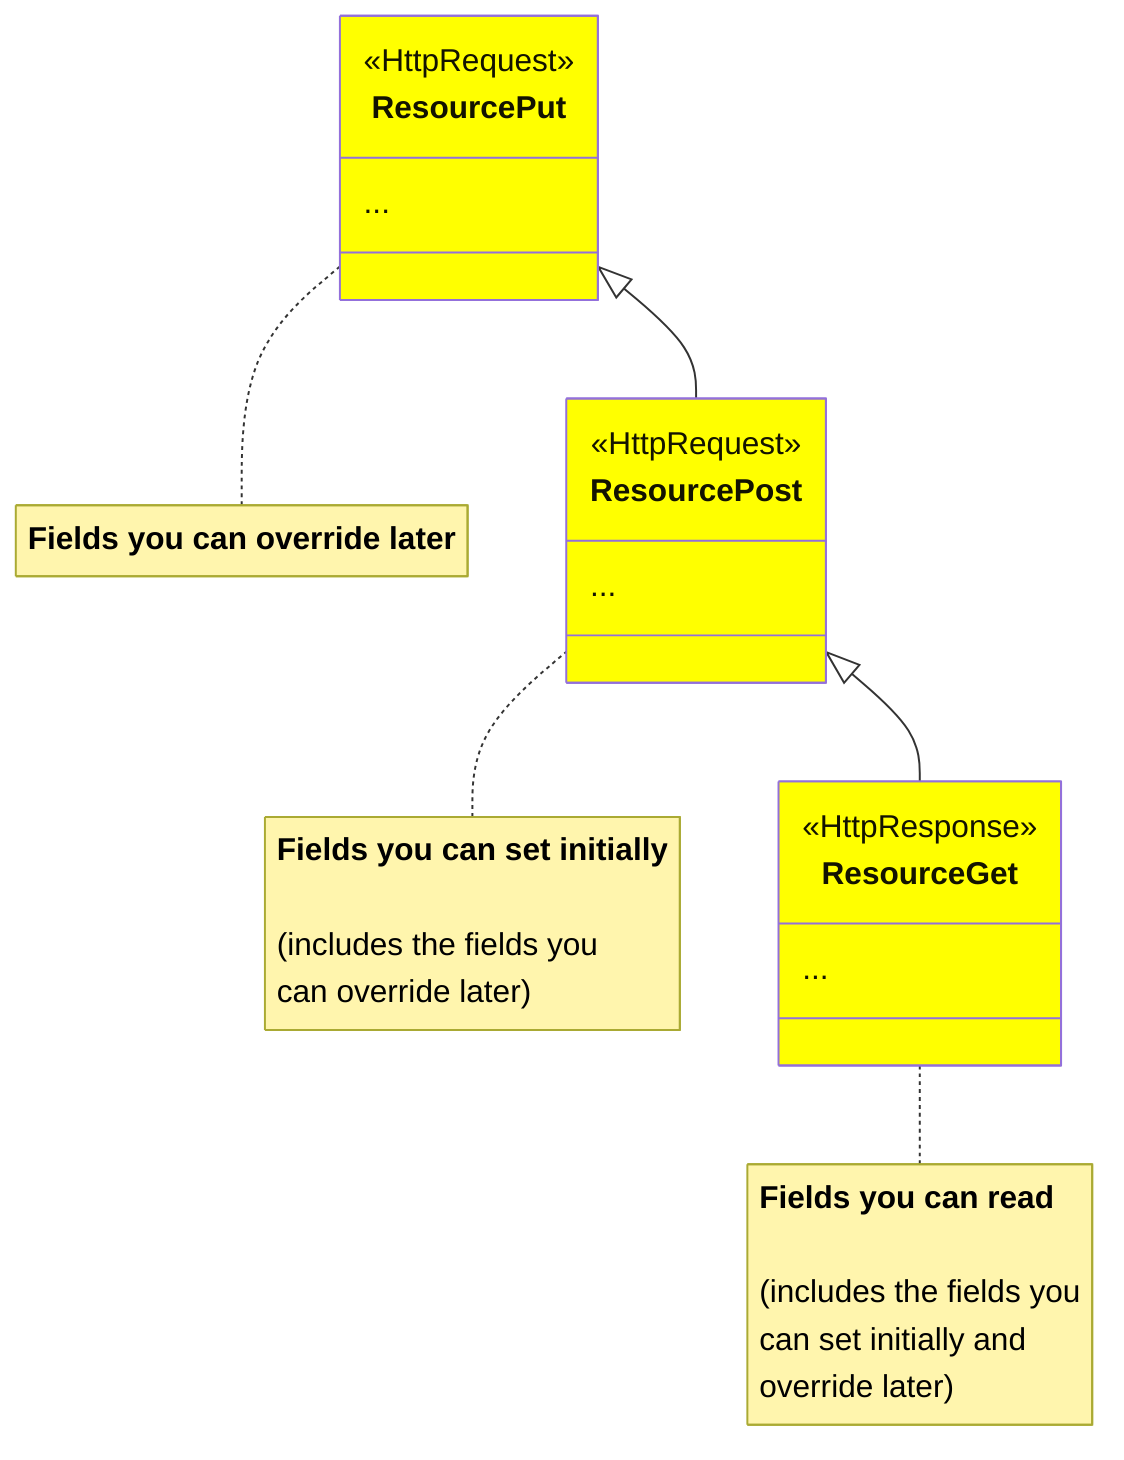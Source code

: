 classDiagram

    direction BT

    note for ResourcePut "<b>Fields you can override later</b>"
    note for ResourcePost "<b>Fields you can set initially</b><br/><br/>(includes the fields you<br/>can override later)"
    note for ResourceGet "<b>Fields you can read</b><br/><br/>(includes the fields you<br/>can set initially and<br/>override later)"

    class ResourceGet {
        <<HttpResponse>>
        ...
    }
    class ResourcePost {
        <<HttpRequest>>
        ...
    }
    class ResourcePut {
        <<HttpRequest>>
        ...
    }

    ResourceGet --|> ResourcePost
    ResourcePost --|> ResourcePut

    style ResourceGet fill:yellow
    style ResourcePost fill:yellow
    style ResourcePut fill:yellow